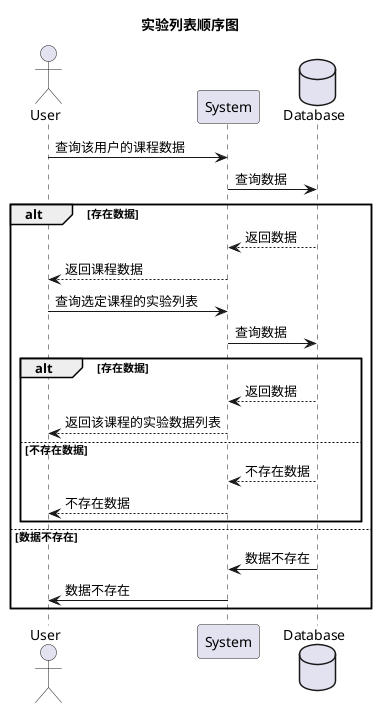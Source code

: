 @startuml
title 实验列表顺序图
actor User as u
participant System as s
database Database as d

u->s:查询该用户的课程数据
s->d:查询数据
alt 存在数据
    d-->s:返回数据
    s-->u:返回课程数据
    u->s:查询选定课程的实验列表
    s->d:查询数据
    alt 存在数据
        d-->s:返回数据
        s-->u:返回该课程的实验数据列表
    else 不存在数据
        d-->s:不存在数据
        s-->u:不存在数据
    end
else 数据不存在
    d->s:数据不存在
    s->u:数据不存在
end
@enduml